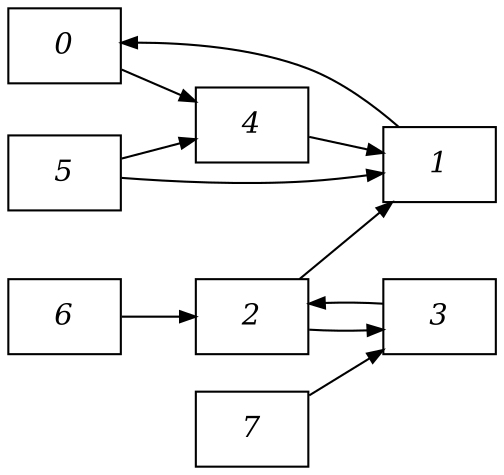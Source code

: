 digraph G {

/* Graph Attributes */
graph [rankdir = LR];

/* Node Attributes */
node [shape = rectangle, fillcolor = white, style = filled, fontname = "Times-Italic"];

/* Edge Attributes */
edge [fontname = "Times-Italic", arrowsize = 0.75, fontsize = 16];

/* Nodes */
0 [label = "0"];
1 [label = "1"];
2 [label = "2"];
3 [label = "3"];
4 [label = "4"];
5 [label = "5"];
6 [label = "6"];
7 [label = "7"];

/* Edges */
0 -> 4 [];
1 -> 0 [];
2 -> 3 [];
2 -> 1 [];
3 -> 2 [];
4 -> 1 [];
5 -> 4 [];
5 -> 1 [];
6 -> 2 [];
7 -> 3 [];

}
